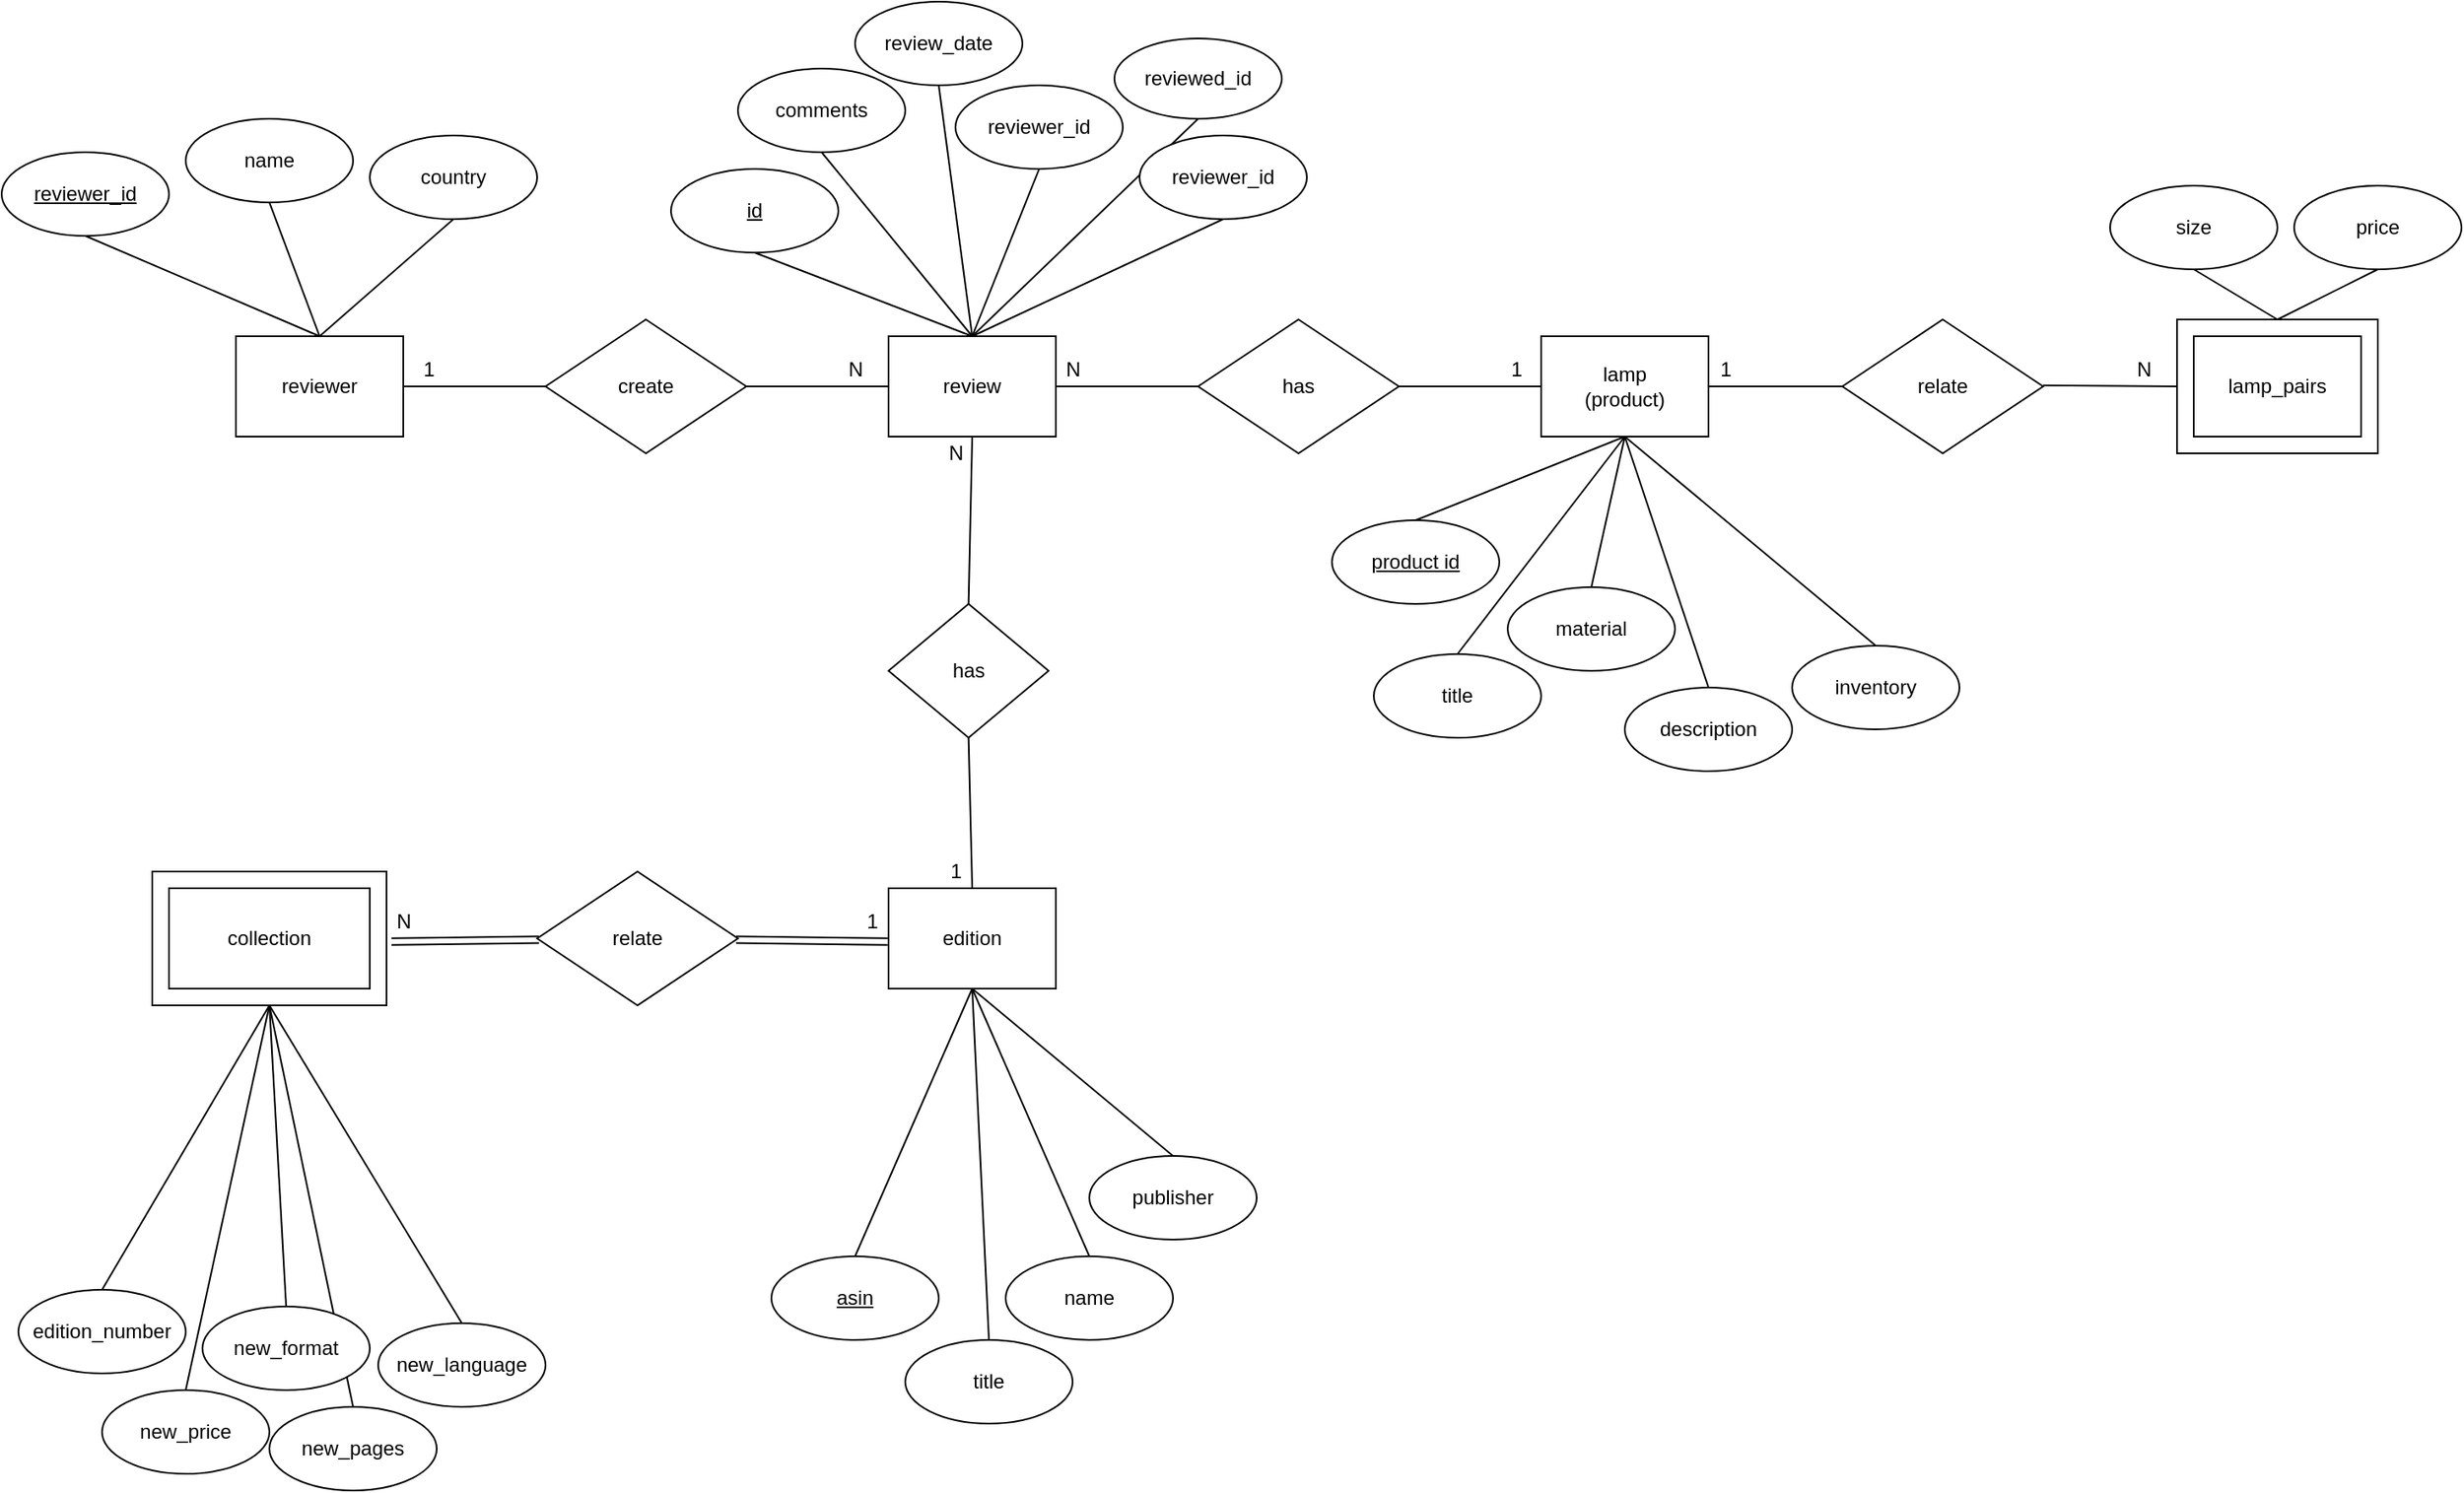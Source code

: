 <mxfile version="15.4.1" type="google"><diagram id="R2lEEEUBdFMjLlhIrx00" name="Page-1"><mxGraphModel dx="1422" dy="910" grid="1" gridSize="10" guides="1" tooltips="1" connect="1" arrows="1" fold="1" page="1" pageScale="1" pageWidth="850" pageHeight="1100" math="0" shadow="0" extFonts="Permanent Marker^https://fonts.googleapis.com/css?family=Permanent+Marker"><root><mxCell id="0"/><mxCell id="1" parent="0"/><mxCell id="27" value="" style="rounded=0;whiteSpace=wrap;html=1;" parent="1" vertex="1"><mxGeometry x="1340" y="290" width="120" height="80" as="geometry"/></mxCell><mxCell id="jO-0-7V23L0ue6C-5Ktl-74" value="" style="endArrow=none;html=1;exitX=0.5;exitY=0;exitDx=0;exitDy=0;entryX=0.5;entryY=1;entryDx=0;entryDy=0;" parent="1" source="jO-0-7V23L0ue6C-5Ktl-73" target="jO-0-7V23L0ue6C-5Ktl-80" edge="1"><mxGeometry width="50" height="50" relative="1" as="geometry"><mxPoint x="437.5" y="790" as="sourcePoint"/><mxPoint x="235" y="670" as="targetPoint"/></mxGeometry></mxCell><mxCell id="jO-0-7V23L0ue6C-5Ktl-80" value="" style="rounded=0;whiteSpace=wrap;html=1;" parent="1" vertex="1"><mxGeometry x="130" y="620" width="140" height="80" as="geometry"/></mxCell><mxCell id="sGlP3Ssa5X88qOnTqJDZ-1" value="reviewer" style="rounded=0;whiteSpace=wrap;html=1;" parent="1" vertex="1"><mxGeometry x="180" y="300" width="100" height="60" as="geometry"/></mxCell><mxCell id="jO-0-7V23L0ue6C-5Ktl-6" value="review" style="rounded=0;whiteSpace=wrap;html=1;" parent="1" vertex="1"><mxGeometry x="570" y="300" width="100" height="60" as="geometry"/></mxCell><mxCell id="jO-0-7V23L0ue6C-5Ktl-7" value="" style="endArrow=none;html=1;exitX=1;exitY=0.5;exitDx=0;exitDy=0;entryX=0;entryY=0.5;entryDx=0;entryDy=0;" parent="1" source="jO-0-7V23L0ue6C-5Ktl-19" target="jO-0-7V23L0ue6C-5Ktl-6" edge="1"><mxGeometry width="50" height="50" relative="1" as="geometry"><mxPoint x="280" y="340" as="sourcePoint"/><mxPoint x="340" y="340" as="targetPoint"/></mxGeometry></mxCell><mxCell id="jO-0-7V23L0ue6C-5Ktl-8" value="&lt;u&gt;reviewer_id&lt;/u&gt;" style="ellipse;whiteSpace=wrap;html=1;" parent="1" vertex="1"><mxGeometry x="40" y="190" width="100" height="50" as="geometry"/></mxCell><mxCell id="jO-0-7V23L0ue6C-5Ktl-12" value="" style="endArrow=none;html=1;exitX=0.5;exitY=1;exitDx=0;exitDy=0;entryX=0.5;entryY=0;entryDx=0;entryDy=0;" parent="1" source="jO-0-7V23L0ue6C-5Ktl-8" target="sGlP3Ssa5X88qOnTqJDZ-1" edge="1"><mxGeometry width="50" height="50" relative="1" as="geometry"><mxPoint x="140" y="270" as="sourcePoint"/><mxPoint x="200" y="270" as="targetPoint"/></mxGeometry></mxCell><mxCell id="jO-0-7V23L0ue6C-5Ktl-13" value="name" style="ellipse;whiteSpace=wrap;html=1;" parent="1" vertex="1"><mxGeometry x="150" y="170" width="100" height="50" as="geometry"/></mxCell><mxCell id="jO-0-7V23L0ue6C-5Ktl-14" value="" style="endArrow=none;html=1;exitX=0.5;exitY=1;exitDx=0;exitDy=0;entryX=0.5;entryY=0;entryDx=0;entryDy=0;" parent="1" source="jO-0-7V23L0ue6C-5Ktl-13" target="sGlP3Ssa5X88qOnTqJDZ-1" edge="1"><mxGeometry width="50" height="50" relative="1" as="geometry"><mxPoint x="170" y="200" as="sourcePoint"/><mxPoint x="200" y="260" as="targetPoint"/></mxGeometry></mxCell><mxCell id="jO-0-7V23L0ue6C-5Ktl-15" value="country" style="ellipse;whiteSpace=wrap;html=1;" parent="1" vertex="1"><mxGeometry x="260" y="180" width="100" height="50" as="geometry"/></mxCell><mxCell id="jO-0-7V23L0ue6C-5Ktl-16" value="" style="endArrow=none;html=1;exitX=0.5;exitY=1;exitDx=0;exitDy=0;entryX=0.5;entryY=0;entryDx=0;entryDy=0;" parent="1" source="jO-0-7V23L0ue6C-5Ktl-15" target="sGlP3Ssa5X88qOnTqJDZ-1" edge="1"><mxGeometry width="50" height="50" relative="1" as="geometry"><mxPoint x="280" y="190" as="sourcePoint"/><mxPoint x="310" y="250" as="targetPoint"/></mxGeometry></mxCell><mxCell id="jO-0-7V23L0ue6C-5Ktl-17" value="edition" style="rounded=0;whiteSpace=wrap;html=1;" parent="1" vertex="1"><mxGeometry x="570" y="630" width="100" height="60" as="geometry"/></mxCell><mxCell id="jO-0-7V23L0ue6C-5Ktl-19" value="create" style="rhombus;whiteSpace=wrap;html=1;" parent="1" vertex="1"><mxGeometry x="365" y="290" width="120" height="80" as="geometry"/></mxCell><mxCell id="jO-0-7V23L0ue6C-5Ktl-20" value="" style="endArrow=none;html=1;exitX=1;exitY=0.5;exitDx=0;exitDy=0;entryX=0;entryY=0.5;entryDx=0;entryDy=0;" parent="1" target="jO-0-7V23L0ue6C-5Ktl-19" edge="1"><mxGeometry width="50" height="50" relative="1" as="geometry"><mxPoint x="280" y="330" as="sourcePoint"/><mxPoint x="450" y="270" as="targetPoint"/></mxGeometry></mxCell><mxCell id="jO-0-7V23L0ue6C-5Ktl-29" value="" style="endArrow=none;html=1;exitX=0.5;exitY=1;exitDx=0;exitDy=0;entryX=0.5;entryY=0;entryDx=0;entryDy=0;" parent="1" source="jO-0-7V23L0ue6C-5Ktl-31" target="jO-0-7V23L0ue6C-5Ktl-17" edge="1"><mxGeometry width="50" height="50" relative="1" as="geometry"><mxPoint x="645" y="480" as="sourcePoint"/><mxPoint x="720" y="480" as="targetPoint"/></mxGeometry></mxCell><mxCell id="jO-0-7V23L0ue6C-5Ktl-30" value="" style="endArrow=none;html=1;exitX=0.5;exitY=1;exitDx=0;exitDy=0;entryX=0.5;entryY=0;entryDx=0;entryDy=0;" parent="1" source="jO-0-7V23L0ue6C-5Ktl-6" target="jO-0-7V23L0ue6C-5Ktl-31" edge="1"><mxGeometry width="50" height="50" relative="1" as="geometry"><mxPoint x="440" y="480" as="sourcePoint"/><mxPoint x="610" y="420" as="targetPoint"/></mxGeometry></mxCell><mxCell id="jO-0-7V23L0ue6C-5Ktl-31" value="has" style="rhombus;whiteSpace=wrap;html=1;" parent="1" vertex="1"><mxGeometry x="570" y="460" width="95.63" height="80" as="geometry"/></mxCell><mxCell id="jO-0-7V23L0ue6C-5Ktl-103" style="edgeStyle=none;shape=link;rounded=0;orthogonalLoop=1;jettySize=auto;html=1;entryX=0.971;entryY=1.094;entryDx=0;entryDy=0;entryPerimeter=0;" parent="1" source="jO-0-7V23L0ue6C-5Ktl-33" target="jO-0-7V23L0ue6C-5Ktl-100" edge="1"><mxGeometry relative="1" as="geometry"><mxPoint x="520" y="670" as="targetPoint"/></mxGeometry></mxCell><mxCell id="jO-0-7V23L0ue6C-5Ktl-105" value="" style="edgeStyle=none;shape=link;rounded=0;orthogonalLoop=1;jettySize=auto;html=1;entryX=0.147;entryY=1.094;entryDx=0;entryDy=0;entryPerimeter=0;" parent="1" source="jO-0-7V23L0ue6C-5Ktl-33" target="jO-0-7V23L0ue6C-5Ktl-96" edge="1"><mxGeometry relative="1" as="geometry"><mxPoint x="280.0" y="660" as="targetPoint"/></mxGeometry></mxCell><mxCell id="jO-0-7V23L0ue6C-5Ktl-33" value="relate" style="rhombus;whiteSpace=wrap;html=1;" parent="1" vertex="1"><mxGeometry x="360" y="620" width="120" height="80" as="geometry"/></mxCell><mxCell id="jO-0-7V23L0ue6C-5Ktl-36" value="collection" style="rounded=0;whiteSpace=wrap;html=1;" parent="1" vertex="1"><mxGeometry x="140" y="630" width="120" height="60" as="geometry"/></mxCell><mxCell id="jO-0-7V23L0ue6C-5Ktl-44" value="&lt;u&gt;id&lt;/u&gt;" style="ellipse;whiteSpace=wrap;html=1;" parent="1" vertex="1"><mxGeometry x="440" y="200" width="100" height="50" as="geometry"/></mxCell><mxCell id="jO-0-7V23L0ue6C-5Ktl-45" value="" style="endArrow=none;html=1;exitX=0.5;exitY=1;exitDx=0;exitDy=0;entryX=0.5;entryY=0;entryDx=0;entryDy=0;" parent="1" source="jO-0-7V23L0ue6C-5Ktl-44" target="jO-0-7V23L0ue6C-5Ktl-6" edge="1"><mxGeometry width="50" height="50" relative="1" as="geometry"><mxPoint x="580" y="230" as="sourcePoint"/><mxPoint x="613" y="285.02" as="targetPoint"/></mxGeometry></mxCell><mxCell id="jO-0-7V23L0ue6C-5Ktl-46" value="comments" style="ellipse;whiteSpace=wrap;html=1;" parent="1" vertex="1"><mxGeometry x="480" y="140" width="100" height="50" as="geometry"/></mxCell><mxCell id="jO-0-7V23L0ue6C-5Ktl-47" value="" style="endArrow=none;html=1;exitX=0.5;exitY=1;exitDx=0;exitDy=0;entryX=0.5;entryY=0;entryDx=0;entryDy=0;" parent="1" source="jO-0-7V23L0ue6C-5Ktl-46" target="jO-0-7V23L0ue6C-5Ktl-6" edge="1"><mxGeometry width="50" height="50" relative="1" as="geometry"><mxPoint x="610" y="160" as="sourcePoint"/><mxPoint x="620" y="260" as="targetPoint"/></mxGeometry></mxCell><mxCell id="jO-0-7V23L0ue6C-5Ktl-48" value="review_date" style="ellipse;whiteSpace=wrap;html=1;" parent="1" vertex="1"><mxGeometry x="550" y="100" width="100" height="50" as="geometry"/></mxCell><mxCell id="jO-0-7V23L0ue6C-5Ktl-49" value="" style="endArrow=none;html=1;exitX=0.5;exitY=1;exitDx=0;exitDy=0;" parent="1" source="jO-0-7V23L0ue6C-5Ktl-48" edge="1"><mxGeometry width="50" height="50" relative="1" as="geometry"><mxPoint x="720" y="150" as="sourcePoint"/><mxPoint x="620" y="300" as="targetPoint"/></mxGeometry></mxCell><mxCell id="jO-0-7V23L0ue6C-5Ktl-50" value="reviewer_id" style="ellipse;whiteSpace=wrap;html=1;" parent="1" vertex="1"><mxGeometry x="610" y="150" width="100" height="50" as="geometry"/></mxCell><mxCell id="jO-0-7V23L0ue6C-5Ktl-51" value="" style="endArrow=none;html=1;exitX=0.5;exitY=1;exitDx=0;exitDy=0;entryX=0.5;entryY=0;entryDx=0;entryDy=0;" parent="1" source="jO-0-7V23L0ue6C-5Ktl-50" target="jO-0-7V23L0ue6C-5Ktl-6" edge="1"><mxGeometry width="50" height="50" relative="1" as="geometry"><mxPoint x="775" y="200" as="sourcePoint"/><mxPoint x="700" y="310" as="targetPoint"/></mxGeometry></mxCell><mxCell id="jO-0-7V23L0ue6C-5Ktl-52" value="reviewed_id" style="ellipse;whiteSpace=wrap;html=1;" parent="1" vertex="1"><mxGeometry x="705" y="122" width="100" height="48" as="geometry"/></mxCell><mxCell id="jO-0-7V23L0ue6C-5Ktl-53" value="" style="endArrow=none;html=1;exitX=0.5;exitY=1;exitDx=0;exitDy=0;entryX=0.5;entryY=0;entryDx=0;entryDy=0;" parent="1" source="jO-0-7V23L0ue6C-5Ktl-52" target="jO-0-7V23L0ue6C-5Ktl-6" edge="1"><mxGeometry width="50" height="50" relative="1" as="geometry"><mxPoint x="805" y="260" as="sourcePoint"/><mxPoint x="730" y="370" as="targetPoint"/></mxGeometry></mxCell><mxCell id="jO-0-7V23L0ue6C-5Ktl-54" value="&lt;u&gt;asin&lt;/u&gt;" style="ellipse;whiteSpace=wrap;html=1;" parent="1" vertex="1"><mxGeometry x="500" y="850" width="100" height="50" as="geometry"/></mxCell><mxCell id="jO-0-7V23L0ue6C-5Ktl-55" value="" style="endArrow=none;html=1;exitX=0.5;exitY=0;exitDx=0;exitDy=0;entryX=0.5;entryY=1;entryDx=0;entryDy=0;" parent="1" source="jO-0-7V23L0ue6C-5Ktl-54" target="jO-0-7V23L0ue6C-5Ktl-17" edge="1"><mxGeometry width="50" height="50" relative="1" as="geometry"><mxPoint x="730" y="840" as="sourcePoint"/><mxPoint x="770" y="910" as="targetPoint"/></mxGeometry></mxCell><mxCell id="jO-0-7V23L0ue6C-5Ktl-56" value="title" style="ellipse;whiteSpace=wrap;html=1;" parent="1" vertex="1"><mxGeometry x="580" y="900" width="100" height="50" as="geometry"/></mxCell><mxCell id="jO-0-7V23L0ue6C-5Ktl-57" value="" style="endArrow=none;html=1;exitX=0.5;exitY=0;exitDx=0;exitDy=0;entryX=0.5;entryY=1;entryDx=0;entryDy=0;" parent="1" source="jO-0-7V23L0ue6C-5Ktl-56" target="jO-0-7V23L0ue6C-5Ktl-17" edge="1"><mxGeometry width="50" height="50" relative="1" as="geometry"><mxPoint x="760" y="770" as="sourcePoint"/><mxPoint x="770" y="910" as="targetPoint"/></mxGeometry></mxCell><mxCell id="jO-0-7V23L0ue6C-5Ktl-67" value="name" style="ellipse;whiteSpace=wrap;html=1;" parent="1" vertex="1"><mxGeometry x="640" y="850" width="100" height="50" as="geometry"/></mxCell><mxCell id="jO-0-7V23L0ue6C-5Ktl-68" value="" style="endArrow=none;html=1;exitX=0.5;exitY=0;exitDx=0;exitDy=0;entryX=0.5;entryY=1;entryDx=0;entryDy=0;" parent="1" source="jO-0-7V23L0ue6C-5Ktl-67" target="jO-0-7V23L0ue6C-5Ktl-17" edge="1"><mxGeometry width="50" height="50" relative="1" as="geometry"><mxPoint x="885" y="830" as="sourcePoint"/><mxPoint x="775" y="680" as="targetPoint"/></mxGeometry></mxCell><mxCell id="jO-0-7V23L0ue6C-5Ktl-69" value="publisher" style="ellipse;whiteSpace=wrap;html=1;" parent="1" vertex="1"><mxGeometry x="690" y="790" width="100" height="50" as="geometry"/></mxCell><mxCell id="jO-0-7V23L0ue6C-5Ktl-70" value="" style="endArrow=none;html=1;exitX=0.5;exitY=0;exitDx=0;exitDy=0;entryX=0.5;entryY=1;entryDx=0;entryDy=0;" parent="1" source="jO-0-7V23L0ue6C-5Ktl-69" target="jO-0-7V23L0ue6C-5Ktl-17" edge="1"><mxGeometry width="50" height="50" relative="1" as="geometry"><mxPoint x="915" y="760" as="sourcePoint"/><mxPoint x="775" y="680" as="targetPoint"/></mxGeometry></mxCell><mxCell id="jO-0-7V23L0ue6C-5Ktl-71" value="new_format" style="ellipse;whiteSpace=wrap;html=1;" parent="1" vertex="1"><mxGeometry x="160" y="880" width="100" height="50" as="geometry"/></mxCell><mxCell id="jO-0-7V23L0ue6C-5Ktl-72" value="" style="endArrow=none;html=1;exitX=0.5;exitY=0;exitDx=0;exitDy=0;entryX=0.5;entryY=1;entryDx=0;entryDy=0;" parent="1" source="jO-0-7V23L0ue6C-5Ktl-71" target="jO-0-7V23L0ue6C-5Ktl-80" edge="1"><mxGeometry width="50" height="50" relative="1" as="geometry"><mxPoint x="440" y="930" as="sourcePoint"/><mxPoint x="60" y="660" as="targetPoint"/></mxGeometry></mxCell><mxCell id="jO-0-7V23L0ue6C-5Ktl-73" value="new_pages" style="ellipse;whiteSpace=wrap;html=1;" parent="1" vertex="1"><mxGeometry x="200" y="940" width="100" height="50" as="geometry"/></mxCell><mxCell id="jO-0-7V23L0ue6C-5Ktl-85" value="new_price" style="ellipse;whiteSpace=wrap;html=1;" parent="1" vertex="1"><mxGeometry x="100" y="930" width="100" height="50" as="geometry"/></mxCell><mxCell id="jO-0-7V23L0ue6C-5Ktl-87" value="" style="endArrow=none;html=1;exitX=0.5;exitY=0;exitDx=0;exitDy=0;entryX=0.5;entryY=1;entryDx=0;entryDy=0;" parent="1" source="jO-0-7V23L0ue6C-5Ktl-85" edge="1"><mxGeometry width="50" height="50" relative="1" as="geometry"><mxPoint x="130" y="970" as="sourcePoint"/><mxPoint x="200" y="700" as="targetPoint"/></mxGeometry></mxCell><mxCell id="jO-0-7V23L0ue6C-5Ktl-90" value="N" style="text;html=1;align=center;verticalAlign=middle;resizable=0;points=[];autosize=1;strokeColor=none;fillColor=none;" parent="1" vertex="1"><mxGeometry x="540" y="310" width="20" height="20" as="geometry"/></mxCell><mxCell id="jO-0-7V23L0ue6C-5Ktl-91" value="1" style="text;html=1;align=center;verticalAlign=middle;resizable=0;points=[];autosize=1;strokeColor=none;fillColor=none;" parent="1" vertex="1"><mxGeometry x="285" y="310" width="20" height="20" as="geometry"/></mxCell><mxCell id="jO-0-7V23L0ue6C-5Ktl-92" value="N" style="text;html=1;align=center;verticalAlign=middle;resizable=0;points=[];autosize=1;strokeColor=none;fillColor=none;" parent="1" vertex="1"><mxGeometry x="600" y="360" width="20" height="20" as="geometry"/></mxCell><mxCell id="jO-0-7V23L0ue6C-5Ktl-94" value="1" style="text;html=1;align=center;verticalAlign=middle;resizable=0;points=[];autosize=1;strokeColor=none;fillColor=none;" parent="1" vertex="1"><mxGeometry x="600" y="610" width="20" height="20" as="geometry"/></mxCell><mxCell id="jO-0-7V23L0ue6C-5Ktl-96" value="N" style="text;html=1;align=center;verticalAlign=middle;resizable=0;points=[];autosize=1;strokeColor=none;fillColor=none;" parent="1" vertex="1"><mxGeometry x="270" y="640" width="20" height="20" as="geometry"/></mxCell><mxCell id="jO-0-7V23L0ue6C-5Ktl-100" value="1" style="text;html=1;align=center;verticalAlign=middle;resizable=0;points=[];autosize=1;strokeColor=none;fillColor=none;" parent="1" vertex="1"><mxGeometry x="550" y="640" width="20" height="20" as="geometry"/></mxCell><mxCell id="jO-0-7V23L0ue6C-5Ktl-112" value="" style="endArrow=none;html=1;exitX=1;exitY=0.5;exitDx=0;exitDy=0;entryX=0;entryY=0.5;entryDx=0;entryDy=0;" parent="1" target="jO-0-7V23L0ue6C-5Ktl-113" edge="1"><mxGeometry width="50" height="50" relative="1" as="geometry"><mxPoint x="670" y="330" as="sourcePoint"/><mxPoint x="840" y="270" as="targetPoint"/></mxGeometry></mxCell><mxCell id="jO-0-7V23L0ue6C-5Ktl-113" value="has" style="rhombus;whiteSpace=wrap;html=1;" parent="1" vertex="1"><mxGeometry x="755" y="290" width="120" height="80" as="geometry"/></mxCell><mxCell id="jO-0-7V23L0ue6C-5Ktl-114" value="" style="endArrow=none;html=1;exitX=1;exitY=0.5;exitDx=0;exitDy=0;entryX=0;entryY=0.5;entryDx=0;entryDy=0;" parent="1" source="jO-0-7V23L0ue6C-5Ktl-113" edge="1"><mxGeometry width="50" height="50" relative="1" as="geometry"><mxPoint x="670" y="340" as="sourcePoint"/><mxPoint x="960" y="330" as="targetPoint"/></mxGeometry></mxCell><mxCell id="jO-0-7V23L0ue6C-5Ktl-115" value="lamp&lt;br&gt;(product)" style="rounded=0;whiteSpace=wrap;html=1;" parent="1" vertex="1"><mxGeometry x="960" y="300" width="100" height="60" as="geometry"/></mxCell><mxCell id="jO-0-7V23L0ue6C-5Ktl-119" value="title" style="ellipse;whiteSpace=wrap;html=1;" parent="1" vertex="1"><mxGeometry x="860" y="490" width="100" height="50" as="geometry"/></mxCell><mxCell id="jO-0-7V23L0ue6C-5Ktl-120" value="" style="endArrow=none;html=1;exitX=0.5;exitY=0;exitDx=0;exitDy=0;" parent="1" source="jO-0-7V23L0ue6C-5Ktl-121" edge="1"><mxGeometry width="50" height="50" relative="1" as="geometry"><mxPoint x="1200" y="530" as="sourcePoint"/><mxPoint x="1010" y="360" as="targetPoint"/></mxGeometry></mxCell><mxCell id="jO-0-7V23L0ue6C-5Ktl-121" value="&lt;u&gt;product id&lt;/u&gt;" style="ellipse;whiteSpace=wrap;html=1;" parent="1" vertex="1"><mxGeometry x="835" y="410" width="100" height="50" as="geometry"/></mxCell><mxCell id="jO-0-7V23L0ue6C-5Ktl-122" value="" style="endArrow=none;html=1;exitX=0.5;exitY=0;exitDx=0;exitDy=0;entryX=0.5;entryY=1;entryDx=0;entryDy=0;" parent="1" source="jO-0-7V23L0ue6C-5Ktl-119" target="jO-0-7V23L0ue6C-5Ktl-115" edge="1"><mxGeometry width="50" height="50" relative="1" as="geometry"><mxPoint x="960" y="590" as="sourcePoint"/><mxPoint x="1090" y="380" as="targetPoint"/></mxGeometry></mxCell><mxCell id="jO-0-7V23L0ue6C-5Ktl-129" value="description" style="ellipse;whiteSpace=wrap;html=1;" parent="1" vertex="1"><mxGeometry x="1010" y="510" width="100" height="50" as="geometry"/></mxCell><mxCell id="jO-0-7V23L0ue6C-5Ktl-130" value="" style="endArrow=none;html=1;exitX=0.5;exitY=0;exitDx=0;exitDy=0;" parent="1" source="jO-0-7V23L0ue6C-5Ktl-129" edge="1"><mxGeometry width="50" height="50" relative="1" as="geometry"><mxPoint x="1040" y="640" as="sourcePoint"/><mxPoint x="1010" y="360" as="targetPoint"/></mxGeometry></mxCell><mxCell id="jO-0-7V23L0ue6C-5Ktl-137" value="inventory" style="ellipse;whiteSpace=wrap;html=1;" parent="1" vertex="1"><mxGeometry x="1110" y="485" width="100" height="50" as="geometry"/></mxCell><mxCell id="jO-0-7V23L0ue6C-5Ktl-138" value="" style="endArrow=none;html=1;exitX=0.5;exitY=0;exitDx=0;exitDy=0;" parent="1" source="jO-0-7V23L0ue6C-5Ktl-137" edge="1"><mxGeometry width="50" height="50" relative="1" as="geometry"><mxPoint x="1280" y="477.5" as="sourcePoint"/><mxPoint x="1010" y="360" as="targetPoint"/></mxGeometry></mxCell><mxCell id="jO-0-7V23L0ue6C-5Ktl-139" value="N" style="text;html=1;align=center;verticalAlign=middle;resizable=0;points=[];autosize=1;strokeColor=none;fillColor=none;" parent="1" vertex="1"><mxGeometry x="670" y="310" width="20" height="20" as="geometry"/></mxCell><mxCell id="jO-0-7V23L0ue6C-5Ktl-141" value="1" style="text;html=1;align=center;verticalAlign=middle;resizable=0;points=[];autosize=1;strokeColor=none;fillColor=none;" parent="1" vertex="1"><mxGeometry x="935" y="310" width="20" height="20" as="geometry"/></mxCell><mxCell id="2" value="" style="endArrow=none;html=1;exitX=0.5;exitY=0;exitDx=0;exitDy=0;entryX=0.5;entryY=1;entryDx=0;entryDy=0;startArrow=none;" parent="1" source="3" target="jO-0-7V23L0ue6C-5Ktl-80" edge="1"><mxGeometry width="50" height="50" relative="1" as="geometry"><mxPoint y="900" as="sourcePoint"/><mxPoint x="130" y="690" as="targetPoint"/></mxGeometry></mxCell><mxCell id="3" value="edition_number" style="ellipse;whiteSpace=wrap;html=1;" parent="1" vertex="1"><mxGeometry x="50" y="870" width="100" height="50" as="geometry"/></mxCell><mxCell id="4" value="reviewer_id" style="ellipse;whiteSpace=wrap;html=1;" parent="1" vertex="1"><mxGeometry x="720" y="180" width="100" height="50" as="geometry"/></mxCell><mxCell id="5" value="" style="endArrow=none;html=1;exitX=0.5;exitY=1;exitDx=0;exitDy=0;" parent="1" source="4" edge="1"><mxGeometry width="50" height="50" relative="1" as="geometry"><mxPoint x="885" y="200" as="sourcePoint"/><mxPoint x="620" y="300" as="targetPoint"/></mxGeometry></mxCell><mxCell id="6" value="new_language" style="ellipse;whiteSpace=wrap;html=1;" parent="1" vertex="1"><mxGeometry x="265" y="890" width="100" height="50" as="geometry"/></mxCell><mxCell id="7" value="" style="endArrow=none;html=1;exitX=0.5;exitY=0;exitDx=0;exitDy=0;entryX=0.5;entryY=1;entryDx=0;entryDy=0;" parent="1" source="6" target="jO-0-7V23L0ue6C-5Ktl-80" edge="1"><mxGeometry width="50" height="50" relative="1" as="geometry"><mxPoint x="425" y="920" as="sourcePoint"/><mxPoint x="-185" y="640" as="targetPoint"/></mxGeometry></mxCell><mxCell id="8" value="" style="endArrow=none;html=1;exitX=1;exitY=0.5;exitDx=0;exitDy=0;entryX=0;entryY=0.5;entryDx=0;entryDy=0;" parent="1" edge="1"><mxGeometry width="50" height="50" relative="1" as="geometry"><mxPoint x="875" y="330" as="sourcePoint"/><mxPoint x="960" y="330" as="targetPoint"/></mxGeometry></mxCell><mxCell id="9" value="" style="endArrow=none;html=1;exitX=1;exitY=0.5;exitDx=0;exitDy=0;entryX=0;entryY=0.5;entryDx=0;entryDy=0;" parent="1" edge="1"><mxGeometry width="50" height="50" relative="1" as="geometry"><mxPoint x="1060" y="330" as="sourcePoint"/><mxPoint x="1145" y="330" as="targetPoint"/></mxGeometry></mxCell><mxCell id="11" value="lamp_pairs" style="rounded=0;whiteSpace=wrap;html=1;" parent="1" vertex="1"><mxGeometry x="1350" y="300" width="100" height="60" as="geometry"/></mxCell><mxCell id="12" value="size" style="ellipse;whiteSpace=wrap;html=1;" parent="1" vertex="1"><mxGeometry x="1300" y="210" width="100" height="50" as="geometry"/></mxCell><mxCell id="13" value="" style="endArrow=none;html=1;exitX=0.5;exitY=1;exitDx=0;exitDy=0;" parent="1" source="12" edge="1"><mxGeometry width="50" height="50" relative="1" as="geometry"><mxPoint x="1305" y="210" as="sourcePoint"/><mxPoint x="1400" y="290" as="targetPoint"/></mxGeometry></mxCell><mxCell id="14" value="price" style="ellipse;whiteSpace=wrap;html=1;" parent="1" vertex="1"><mxGeometry x="1410" y="210" width="100" height="50" as="geometry"/></mxCell><mxCell id="15" value="" style="endArrow=none;html=1;exitX=0.5;exitY=1;exitDx=0;exitDy=0;" parent="1" source="14" edge="1"><mxGeometry width="50" height="50" relative="1" as="geometry"><mxPoint x="1430" y="200" as="sourcePoint"/><mxPoint x="1400" y="290" as="targetPoint"/></mxGeometry></mxCell><mxCell id="17" value="material" style="ellipse;whiteSpace=wrap;html=1;" parent="1" vertex="1"><mxGeometry x="940" y="450" width="100" height="50" as="geometry"/></mxCell><mxCell id="18" value="" style="endArrow=none;html=1;exitX=0.5;exitY=0;exitDx=0;exitDy=0;entryX=0.5;entryY=1;entryDx=0;entryDy=0;" parent="1" source="17" target="jO-0-7V23L0ue6C-5Ktl-115" edge="1"><mxGeometry width="50" height="50" relative="1" as="geometry"><mxPoint x="1030" y="690" as="sourcePoint"/><mxPoint x="1000" y="410" as="targetPoint"/></mxGeometry></mxCell><mxCell id="21" value="relate" style="rhombus;whiteSpace=wrap;html=1;" parent="1" vertex="1"><mxGeometry x="1140" y="290" width="120" height="80" as="geometry"/></mxCell><mxCell id="24" value="" style="endArrow=none;html=1;exitX=1;exitY=0.5;exitDx=0;exitDy=0;" parent="1" edge="1"><mxGeometry width="50" height="50" relative="1" as="geometry"><mxPoint x="1260" y="329.43" as="sourcePoint"/><mxPoint x="1340" y="330" as="targetPoint"/></mxGeometry></mxCell><mxCell id="25" value="1" style="text;html=1;align=center;verticalAlign=middle;resizable=0;points=[];autosize=1;strokeColor=none;fillColor=none;" parent="1" vertex="1"><mxGeometry x="1060" y="310" width="20" height="20" as="geometry"/></mxCell><mxCell id="26" value="N" style="text;html=1;align=center;verticalAlign=middle;resizable=0;points=[];autosize=1;strokeColor=none;fillColor=none;" parent="1" vertex="1"><mxGeometry x="1310" y="310" width="20" height="20" as="geometry"/></mxCell></root></mxGraphModel></diagram></mxfile>